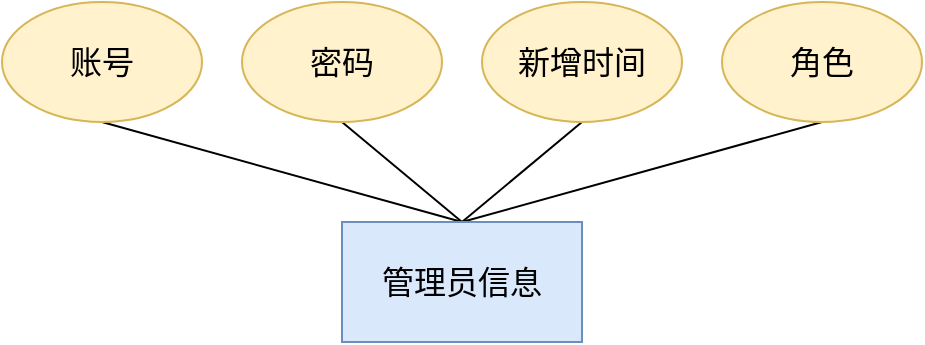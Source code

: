 <mxfile version="27.0.1">
  <diagram name="第 1 页" id="D3sE0bDexnZao1sLiryY">
    <mxGraphModel dx="776" dy="429" grid="1" gridSize="10" guides="1" tooltips="1" connect="1" arrows="1" fold="1" page="1" pageScale="1" pageWidth="827" pageHeight="1169" math="0" shadow="0">
      <root>
        <mxCell id="0" />
        <mxCell id="1" parent="0" />
        <mxCell id="AaJZ0Ju9Pkf8d7LvsJxA-8" style="rounded=0;orthogonalLoop=1;jettySize=auto;html=1;exitX=0.5;exitY=0;exitDx=0;exitDy=0;entryX=0.5;entryY=1;entryDx=0;entryDy=0;endArrow=none;startFill=0;" edge="1" parent="1" source="AaJZ0Ju9Pkf8d7LvsJxA-2" target="AaJZ0Ju9Pkf8d7LvsJxA-3">
          <mxGeometry relative="1" as="geometry" />
        </mxCell>
        <mxCell id="AaJZ0Ju9Pkf8d7LvsJxA-9" style="rounded=0;orthogonalLoop=1;jettySize=auto;html=1;exitX=0.5;exitY=0;exitDx=0;exitDy=0;entryX=0.5;entryY=1;entryDx=0;entryDy=0;endArrow=none;startFill=0;" edge="1" parent="1" source="AaJZ0Ju9Pkf8d7LvsJxA-2" target="AaJZ0Ju9Pkf8d7LvsJxA-4">
          <mxGeometry relative="1" as="geometry" />
        </mxCell>
        <mxCell id="AaJZ0Ju9Pkf8d7LvsJxA-10" style="rounded=0;orthogonalLoop=1;jettySize=auto;html=1;exitX=0.5;exitY=0;exitDx=0;exitDy=0;entryX=0.5;entryY=1;entryDx=0;entryDy=0;endArrow=none;startFill=0;" edge="1" parent="1" source="AaJZ0Ju9Pkf8d7LvsJxA-2" target="AaJZ0Ju9Pkf8d7LvsJxA-5">
          <mxGeometry relative="1" as="geometry" />
        </mxCell>
        <mxCell id="AaJZ0Ju9Pkf8d7LvsJxA-11" style="rounded=0;orthogonalLoop=1;jettySize=auto;html=1;exitX=0.5;exitY=0;exitDx=0;exitDy=0;entryX=0.5;entryY=1;entryDx=0;entryDy=0;endArrow=none;startFill=0;" edge="1" parent="1" source="AaJZ0Ju9Pkf8d7LvsJxA-2" target="AaJZ0Ju9Pkf8d7LvsJxA-6">
          <mxGeometry relative="1" as="geometry" />
        </mxCell>
        <mxCell id="AaJZ0Ju9Pkf8d7LvsJxA-2" value="管理员信息" style="rounded=0;whiteSpace=wrap;html=1;fillColor=#dae8fc;strokeColor=#6c8ebf;fontSize=16;fontFamily=Times New Roman;" vertex="1" parent="1">
          <mxGeometry x="320" y="450" width="120" height="60" as="geometry" />
        </mxCell>
        <mxCell id="AaJZ0Ju9Pkf8d7LvsJxA-3" value="账号" style="ellipse;whiteSpace=wrap;html=1;fillColor=#fff2cc;strokeColor=#d6b656;fontSize=16;fontFamily=Times New Roman;" vertex="1" parent="1">
          <mxGeometry x="150" y="340" width="100" height="60" as="geometry" />
        </mxCell>
        <mxCell id="AaJZ0Ju9Pkf8d7LvsJxA-4" value="密码" style="ellipse;whiteSpace=wrap;html=1;fillColor=#fff2cc;strokeColor=#d6b656;fontSize=16;fontFamily=Times New Roman;" vertex="1" parent="1">
          <mxGeometry x="270" y="340" width="100" height="60" as="geometry" />
        </mxCell>
        <mxCell id="AaJZ0Ju9Pkf8d7LvsJxA-5" value="新增时间" style="ellipse;whiteSpace=wrap;html=1;fillColor=#fff2cc;strokeColor=#d6b656;fontSize=16;fontFamily=Times New Roman;" vertex="1" parent="1">
          <mxGeometry x="390" y="340" width="100" height="60" as="geometry" />
        </mxCell>
        <mxCell id="AaJZ0Ju9Pkf8d7LvsJxA-6" value="角色" style="ellipse;whiteSpace=wrap;html=1;fillColor=#fff2cc;strokeColor=#d6b656;fontSize=16;fontFamily=Times New Roman;" vertex="1" parent="1">
          <mxGeometry x="510" y="340" width="100" height="60" as="geometry" />
        </mxCell>
      </root>
    </mxGraphModel>
  </diagram>
</mxfile>
